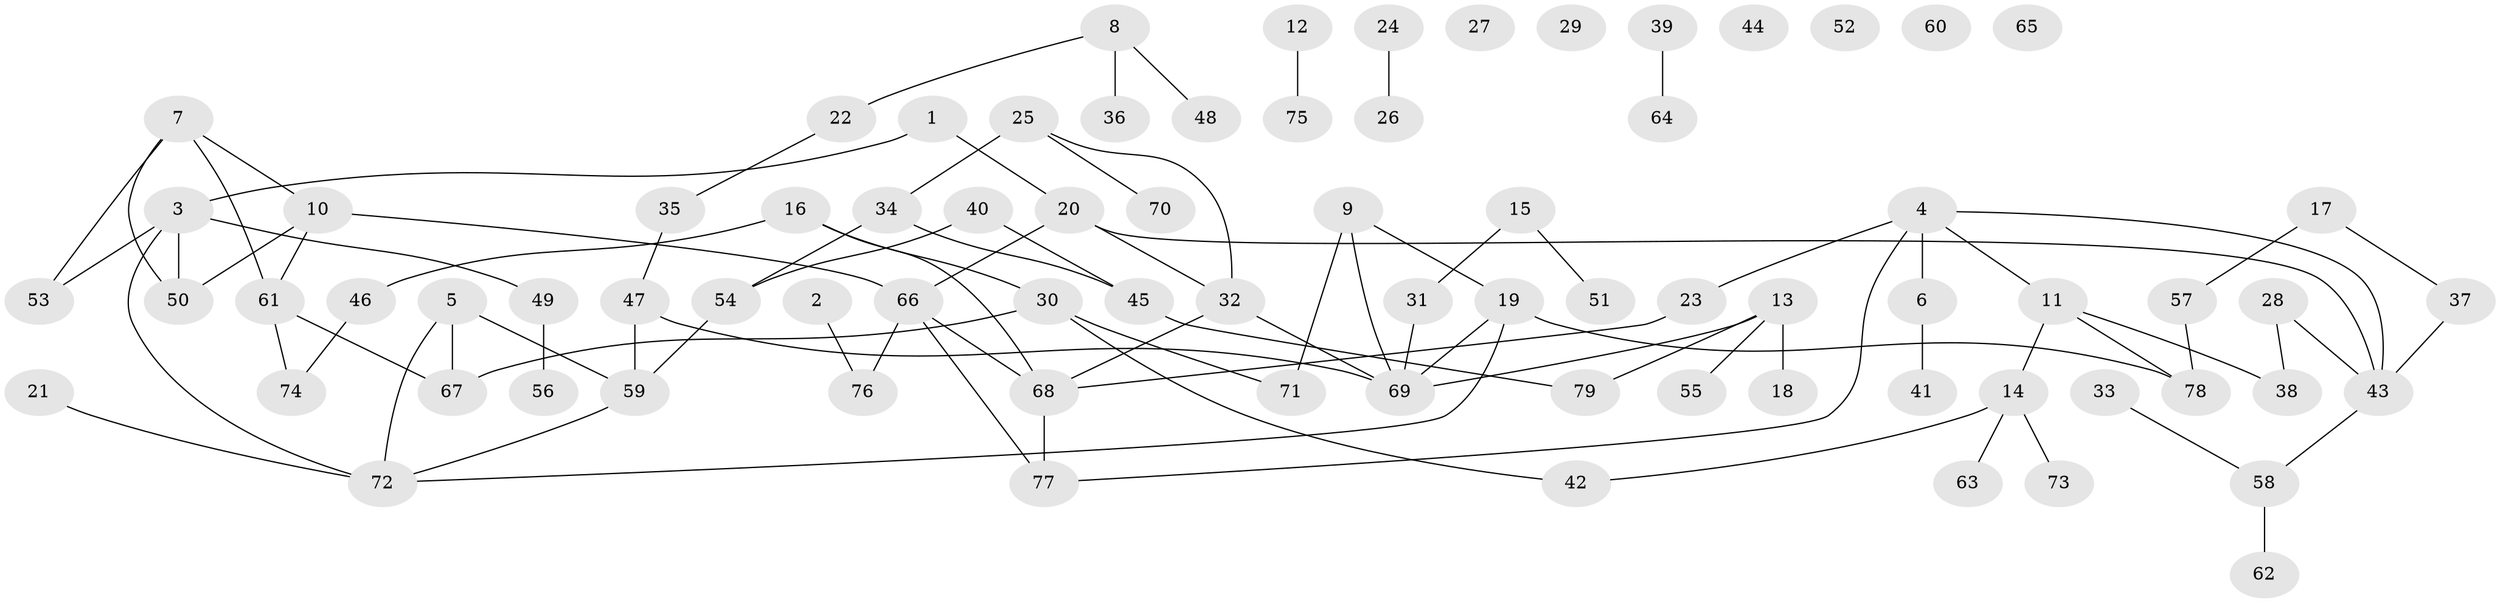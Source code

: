 // Generated by graph-tools (version 1.1) at 2025/13/03/09/25 04:13:11]
// undirected, 79 vertices, 92 edges
graph export_dot {
graph [start="1"]
  node [color=gray90,style=filled];
  1;
  2;
  3;
  4;
  5;
  6;
  7;
  8;
  9;
  10;
  11;
  12;
  13;
  14;
  15;
  16;
  17;
  18;
  19;
  20;
  21;
  22;
  23;
  24;
  25;
  26;
  27;
  28;
  29;
  30;
  31;
  32;
  33;
  34;
  35;
  36;
  37;
  38;
  39;
  40;
  41;
  42;
  43;
  44;
  45;
  46;
  47;
  48;
  49;
  50;
  51;
  52;
  53;
  54;
  55;
  56;
  57;
  58;
  59;
  60;
  61;
  62;
  63;
  64;
  65;
  66;
  67;
  68;
  69;
  70;
  71;
  72;
  73;
  74;
  75;
  76;
  77;
  78;
  79;
  1 -- 3;
  1 -- 20;
  2 -- 76;
  3 -- 49;
  3 -- 50;
  3 -- 53;
  3 -- 72;
  4 -- 6;
  4 -- 11;
  4 -- 23;
  4 -- 43;
  4 -- 77;
  5 -- 59;
  5 -- 67;
  5 -- 72;
  6 -- 41;
  7 -- 10;
  7 -- 50;
  7 -- 53;
  7 -- 61;
  8 -- 22;
  8 -- 36;
  8 -- 48;
  9 -- 19;
  9 -- 69;
  9 -- 71;
  10 -- 50;
  10 -- 61;
  10 -- 66;
  11 -- 14;
  11 -- 38;
  11 -- 78;
  12 -- 75;
  13 -- 18;
  13 -- 55;
  13 -- 69;
  13 -- 79;
  14 -- 42;
  14 -- 63;
  14 -- 73;
  15 -- 31;
  15 -- 51;
  16 -- 30;
  16 -- 46;
  16 -- 68;
  17 -- 37;
  17 -- 57;
  19 -- 69;
  19 -- 72;
  19 -- 78;
  20 -- 32;
  20 -- 43;
  20 -- 66;
  21 -- 72;
  22 -- 35;
  23 -- 68;
  24 -- 26;
  25 -- 32;
  25 -- 34;
  25 -- 70;
  28 -- 38;
  28 -- 43;
  30 -- 42;
  30 -- 67;
  30 -- 71;
  31 -- 69;
  32 -- 68;
  32 -- 69;
  33 -- 58;
  34 -- 45;
  34 -- 54;
  35 -- 47;
  37 -- 43;
  39 -- 64;
  40 -- 45;
  40 -- 54;
  43 -- 58;
  45 -- 79;
  46 -- 74;
  47 -- 59;
  47 -- 69;
  49 -- 56;
  54 -- 59;
  57 -- 78;
  58 -- 62;
  59 -- 72;
  61 -- 67;
  61 -- 74;
  66 -- 68;
  66 -- 76;
  66 -- 77;
  68 -- 77;
}
